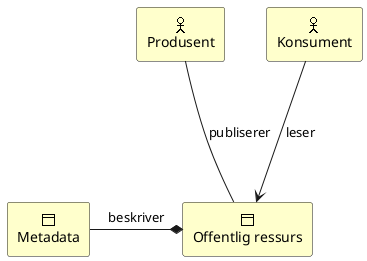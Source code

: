 @startuml
archimate #Business "Produsent" as produsent <<actor>>
archimate #Business "Konsument" as konsument <<actor>>

archimate #Business "Offentlig ressurs" <<object>>
archimate #Business Metadata <<object>>

"Metadata" -* "Offentlig ressurs" : beskriver
"produsent" --- "Offentlig ressurs" : publiserer
"konsument" ---> "Offentlig ressurs" : leser

@enduml